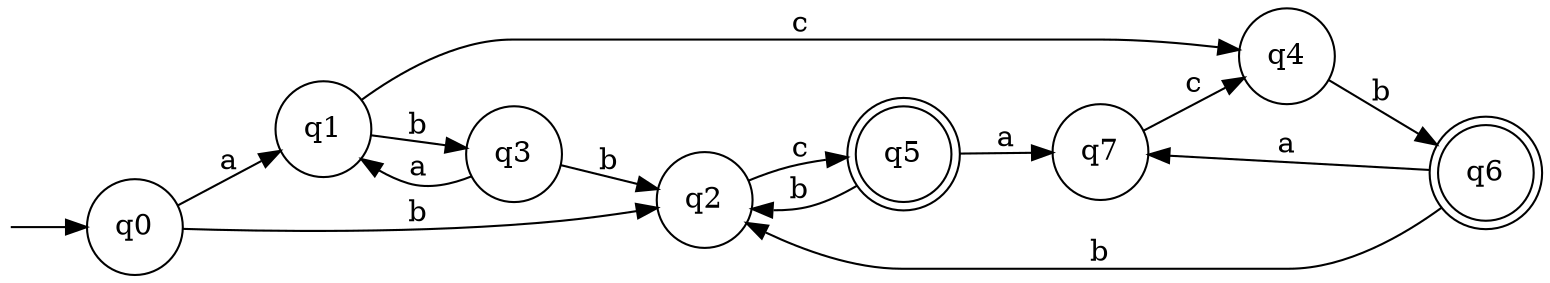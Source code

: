 digraph G {
  rankdir=LR;
  n__ [label="" shape=none width=.0];
  0 [shape=circle label="q0"]
  1 [shape=circle label="q1"]
  2 [shape=circle label="q2"]
  3 [shape=circle label="q3"]
  4 [shape=circle label="q4"]
  5 [shape=doublecircle label="q5"]
  6 [shape=doublecircle label="q6"]
  7 [shape=circle label="q7"]
  n__ -> 0;
  0 -> 1 [label="a"]
  0 -> 2 [label="b"]
  1 -> 3 [label="b"]
  1 -> 4 [label="c"]
  2 -> 5 [label="c"]
  3 -> 1 [label="a"]
  3 -> 2 [label="b"]
  4 -> 6 [label="b"]
  5 -> 7 [label="a"]
  5 -> 2 [label="b"]
  6 -> 7 [label="a"]
  6 -> 2 [label="b"]
  7 -> 4 [label="c"]
}
